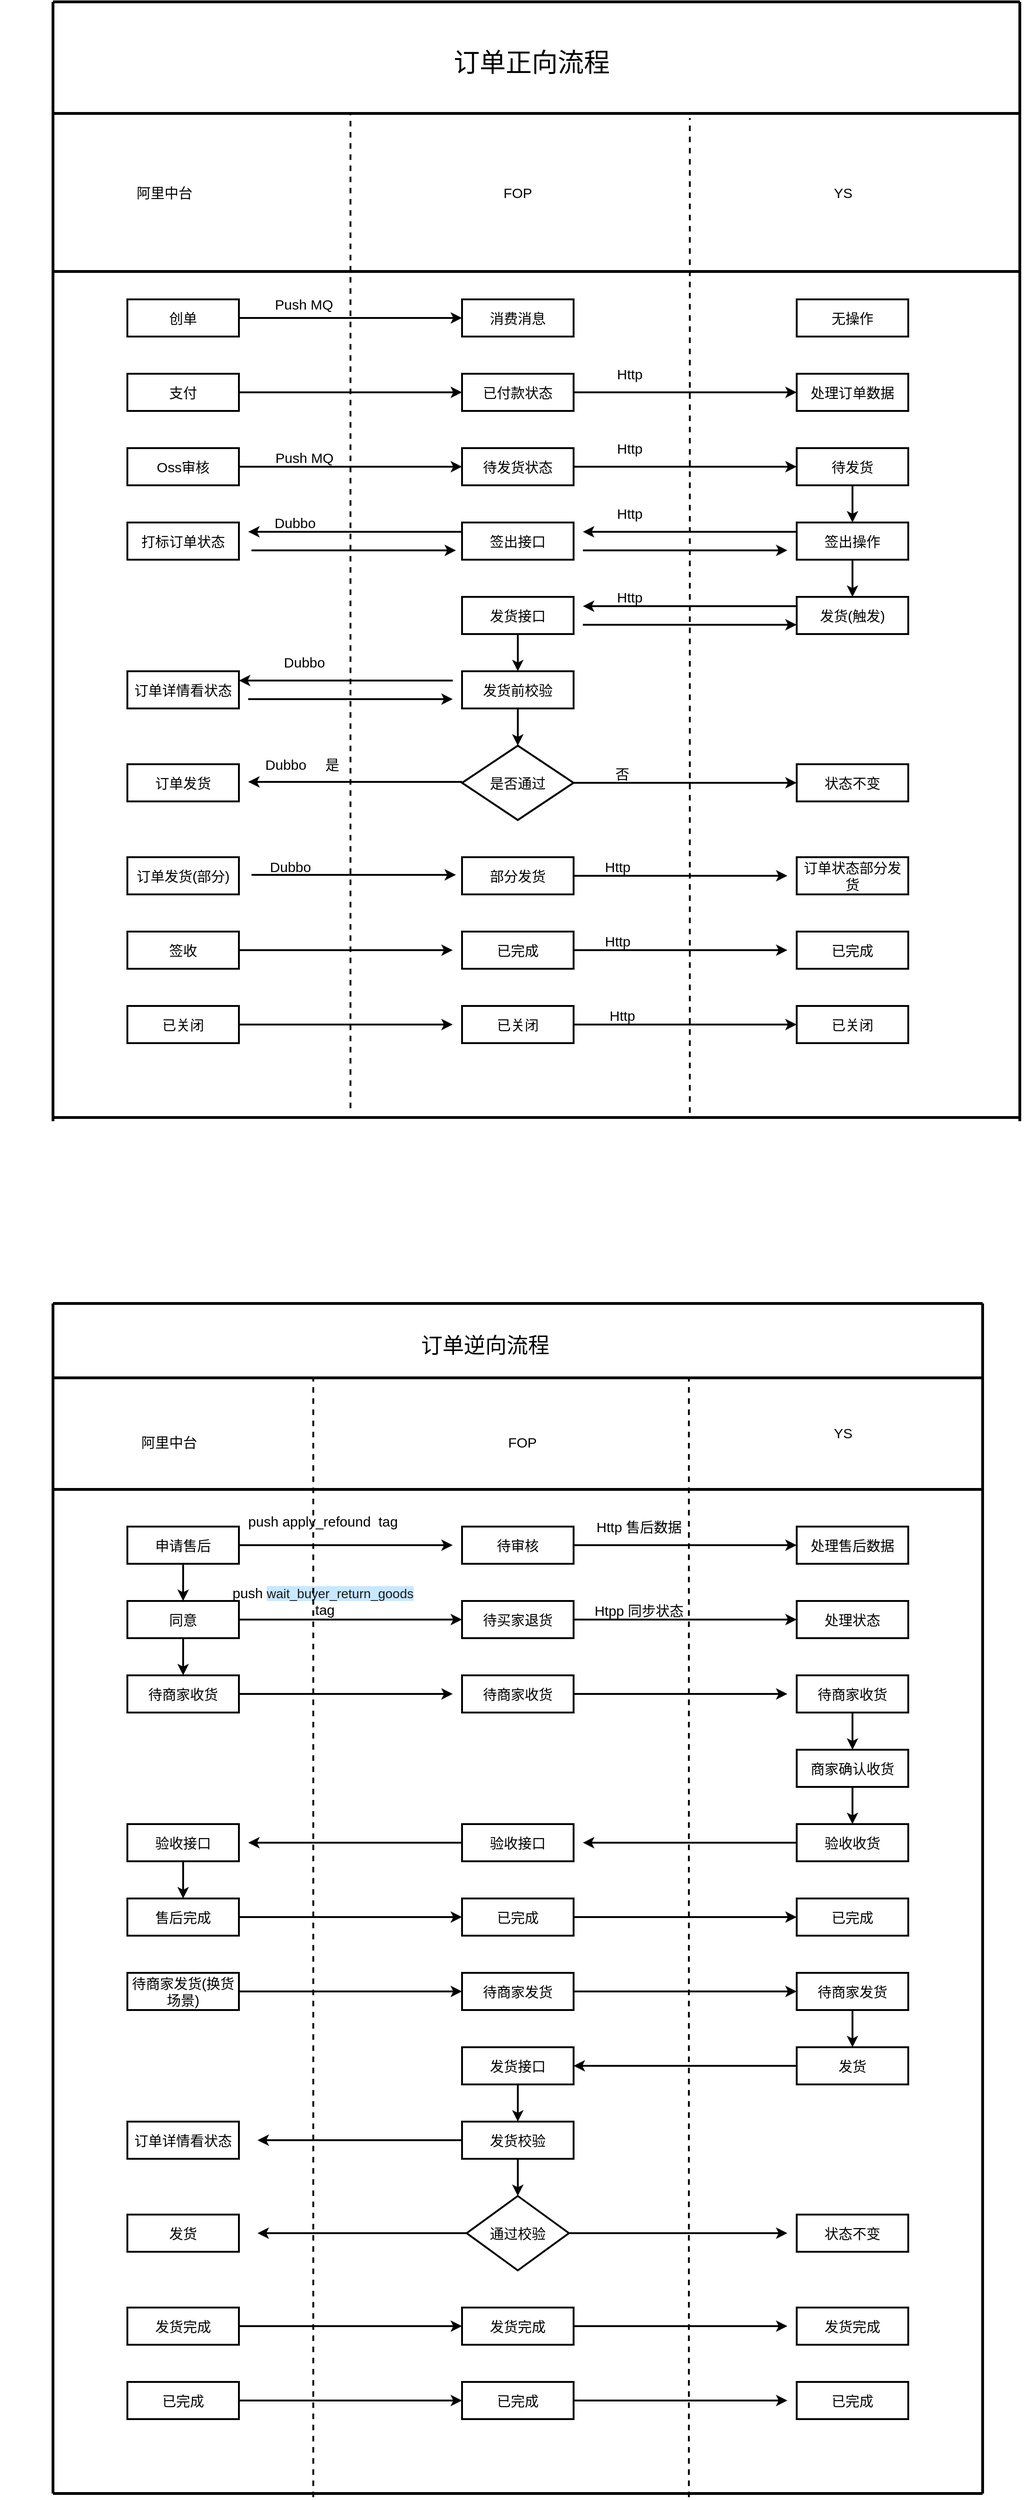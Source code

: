 <mxfile version="15.8.3" type="github">
  <diagram id="vfUaAV9-EmiEBsWPeIF8" name="第 1 页">
    <mxGraphModel dx="1326" dy="762" grid="1" gridSize="10" guides="1" tooltips="1" connect="1" arrows="1" fold="1" page="1" pageScale="1" pageWidth="827" pageHeight="1169" math="0" shadow="0">
      <root>
        <mxCell id="0" />
        <mxCell id="1" parent="0" />
        <mxCell id="Dxqzf1UQk-dlqPPLC9W0-2" value="" style="shape=link;html=1;rounded=0;" edge="1" parent="1">
          <mxGeometry width="100" relative="1" as="geometry">
            <mxPoint x="160" y="260" as="sourcePoint" />
            <mxPoint x="160" y="260" as="targetPoint" />
          </mxGeometry>
        </mxCell>
        <mxCell id="Dxqzf1UQk-dlqPPLC9W0-3" value="" style="endArrow=none;html=1;rounded=0;strokeWidth=3;" edge="1" parent="1">
          <mxGeometry width="50" height="50" relative="1" as="geometry">
            <mxPoint x="200" y="120" as="sourcePoint" />
            <mxPoint x="1240" y="120" as="targetPoint" />
          </mxGeometry>
        </mxCell>
        <mxCell id="Dxqzf1UQk-dlqPPLC9W0-5" value="" style="endArrow=none;html=1;rounded=0;strokeWidth=3;" edge="1" parent="1">
          <mxGeometry width="50" height="50" relative="1" as="geometry">
            <mxPoint x="200" y="1324" as="sourcePoint" />
            <mxPoint x="200" y="120" as="targetPoint" />
          </mxGeometry>
        </mxCell>
        <mxCell id="Dxqzf1UQk-dlqPPLC9W0-6" value="&lt;font style=&quot;font-size: 15px&quot;&gt;阿里中台&lt;/font&gt;" style="text;html=1;strokeColor=none;fillColor=none;align=center;verticalAlign=middle;whiteSpace=wrap;rounded=0;strokeWidth=3;" vertex="1" parent="1">
          <mxGeometry x="280" y="310" width="80" height="30" as="geometry" />
        </mxCell>
        <mxCell id="Dxqzf1UQk-dlqPPLC9W0-8" value="&lt;span style=&quot;font-size: 15px&quot;&gt;FOP&lt;/span&gt;" style="text;html=1;strokeColor=none;fillColor=none;align=center;verticalAlign=middle;whiteSpace=wrap;rounded=0;strokeWidth=3;" vertex="1" parent="1">
          <mxGeometry x="660" y="310" width="80" height="30" as="geometry" />
        </mxCell>
        <mxCell id="Dxqzf1UQk-dlqPPLC9W0-9" value="&lt;span style=&quot;font-size: 15px&quot;&gt;YS&lt;/span&gt;" style="text;html=1;strokeColor=none;fillColor=none;align=center;verticalAlign=middle;whiteSpace=wrap;rounded=0;strokeWidth=3;" vertex="1" parent="1">
          <mxGeometry x="1010" y="310" width="80" height="30" as="geometry" />
        </mxCell>
        <mxCell id="Dxqzf1UQk-dlqPPLC9W0-13" style="edgeStyle=orthogonalEdgeStyle;rounded=0;orthogonalLoop=1;jettySize=auto;html=1;entryX=0;entryY=0.5;entryDx=0;entryDy=0;fontSize=15;strokeWidth=2;" edge="1" parent="1" source="Dxqzf1UQk-dlqPPLC9W0-10" target="Dxqzf1UQk-dlqPPLC9W0-11">
          <mxGeometry relative="1" as="geometry" />
        </mxCell>
        <mxCell id="Dxqzf1UQk-dlqPPLC9W0-10" value="创单" style="rounded=0;whiteSpace=wrap;html=1;fontSize=15;strokeWidth=2;" vertex="1" parent="1">
          <mxGeometry x="280" y="440" width="120" height="40" as="geometry" />
        </mxCell>
        <mxCell id="Dxqzf1UQk-dlqPPLC9W0-11" value="消费消息" style="rounded=0;whiteSpace=wrap;html=1;fontSize=15;strokeWidth=2;" vertex="1" parent="1">
          <mxGeometry x="640" y="440" width="120" height="40" as="geometry" />
        </mxCell>
        <mxCell id="Dxqzf1UQk-dlqPPLC9W0-12" value="无操作" style="rounded=0;whiteSpace=wrap;html=1;fontSize=15;strokeWidth=2;" vertex="1" parent="1">
          <mxGeometry x="1000" y="440" width="120" height="40" as="geometry" />
        </mxCell>
        <mxCell id="Dxqzf1UQk-dlqPPLC9W0-14" value="Push MQ" style="text;html=1;strokeColor=none;fillColor=none;align=center;verticalAlign=middle;whiteSpace=wrap;rounded=0;fontSize=15;" vertex="1" parent="1">
          <mxGeometry x="425" y="430" width="90" height="30" as="geometry" />
        </mxCell>
        <mxCell id="Dxqzf1UQk-dlqPPLC9W0-17" style="edgeStyle=orthogonalEdgeStyle;rounded=0;orthogonalLoop=1;jettySize=auto;html=1;entryX=0;entryY=0.5;entryDx=0;entryDy=0;fontSize=15;strokeWidth=2;" edge="1" parent="1" source="Dxqzf1UQk-dlqPPLC9W0-15" target="Dxqzf1UQk-dlqPPLC9W0-16">
          <mxGeometry relative="1" as="geometry" />
        </mxCell>
        <mxCell id="Dxqzf1UQk-dlqPPLC9W0-15" value="支付" style="rounded=0;whiteSpace=wrap;html=1;fontSize=15;strokeWidth=2;" vertex="1" parent="1">
          <mxGeometry x="280" y="520" width="120" height="40" as="geometry" />
        </mxCell>
        <mxCell id="Dxqzf1UQk-dlqPPLC9W0-19" style="edgeStyle=orthogonalEdgeStyle;rounded=0;orthogonalLoop=1;jettySize=auto;html=1;entryX=0;entryY=0.5;entryDx=0;entryDy=0;fontSize=15;strokeWidth=2;" edge="1" parent="1" source="Dxqzf1UQk-dlqPPLC9W0-16" target="Dxqzf1UQk-dlqPPLC9W0-18">
          <mxGeometry relative="1" as="geometry" />
        </mxCell>
        <mxCell id="Dxqzf1UQk-dlqPPLC9W0-16" value="已付款状态" style="rounded=0;whiteSpace=wrap;html=1;fontSize=15;strokeWidth=2;" vertex="1" parent="1">
          <mxGeometry x="640" y="520" width="120" height="40" as="geometry" />
        </mxCell>
        <mxCell id="Dxqzf1UQk-dlqPPLC9W0-18" value="处理订单数据" style="rounded=0;whiteSpace=wrap;html=1;fontSize=15;strokeWidth=2;" vertex="1" parent="1">
          <mxGeometry x="1000" y="520" width="120" height="40" as="geometry" />
        </mxCell>
        <mxCell id="Dxqzf1UQk-dlqPPLC9W0-20" value="Http" style="text;html=1;align=center;verticalAlign=middle;resizable=0;points=[];autosize=1;strokeColor=none;fillColor=none;fontSize=15;" vertex="1" parent="1">
          <mxGeometry x="800" y="510" width="40" height="20" as="geometry" />
        </mxCell>
        <mxCell id="Dxqzf1UQk-dlqPPLC9W0-24" style="edgeStyle=orthogonalEdgeStyle;rounded=0;orthogonalLoop=1;jettySize=auto;html=1;entryX=0;entryY=0.5;entryDx=0;entryDy=0;fontSize=15;strokeWidth=2;" edge="1" parent="1" source="Dxqzf1UQk-dlqPPLC9W0-21" target="Dxqzf1UQk-dlqPPLC9W0-22">
          <mxGeometry relative="1" as="geometry" />
        </mxCell>
        <mxCell id="Dxqzf1UQk-dlqPPLC9W0-21" value="Oss审核" style="rounded=0;whiteSpace=wrap;html=1;fontSize=15;strokeWidth=2;" vertex="1" parent="1">
          <mxGeometry x="280" y="600" width="120" height="40" as="geometry" />
        </mxCell>
        <mxCell id="Dxqzf1UQk-dlqPPLC9W0-25" style="edgeStyle=orthogonalEdgeStyle;rounded=0;orthogonalLoop=1;jettySize=auto;html=1;entryX=0;entryY=0.5;entryDx=0;entryDy=0;fontSize=15;strokeWidth=2;" edge="1" parent="1" source="Dxqzf1UQk-dlqPPLC9W0-22" target="Dxqzf1UQk-dlqPPLC9W0-23">
          <mxGeometry relative="1" as="geometry" />
        </mxCell>
        <mxCell id="Dxqzf1UQk-dlqPPLC9W0-22" value="待发货状态" style="rounded=0;whiteSpace=wrap;html=1;fontSize=15;strokeWidth=2;" vertex="1" parent="1">
          <mxGeometry x="640" y="600" width="120" height="40" as="geometry" />
        </mxCell>
        <mxCell id="Dxqzf1UQk-dlqPPLC9W0-29" value="" style="edgeStyle=orthogonalEdgeStyle;rounded=0;orthogonalLoop=1;jettySize=auto;html=1;fontSize=15;strokeWidth=2;" edge="1" parent="1" source="Dxqzf1UQk-dlqPPLC9W0-23" target="Dxqzf1UQk-dlqPPLC9W0-28">
          <mxGeometry relative="1" as="geometry" />
        </mxCell>
        <mxCell id="Dxqzf1UQk-dlqPPLC9W0-23" value="待发货" style="rounded=0;whiteSpace=wrap;html=1;fontSize=15;strokeWidth=2;" vertex="1" parent="1">
          <mxGeometry x="1000" y="600" width="120" height="40" as="geometry" />
        </mxCell>
        <mxCell id="Dxqzf1UQk-dlqPPLC9W0-26" value="Http" style="text;html=1;align=center;verticalAlign=middle;resizable=0;points=[];autosize=1;strokeColor=none;fillColor=none;fontSize=15;" vertex="1" parent="1">
          <mxGeometry x="800" y="590" width="40" height="20" as="geometry" />
        </mxCell>
        <mxCell id="Dxqzf1UQk-dlqPPLC9W0-27" value="Push MQ" style="text;html=1;align=center;verticalAlign=middle;resizable=0;points=[];autosize=1;strokeColor=none;fillColor=none;fontSize=15;" vertex="1" parent="1">
          <mxGeometry x="430" y="600" width="80" height="20" as="geometry" />
        </mxCell>
        <mxCell id="Dxqzf1UQk-dlqPPLC9W0-40" style="edgeStyle=orthogonalEdgeStyle;rounded=0;orthogonalLoop=1;jettySize=auto;html=1;entryX=0.5;entryY=0;entryDx=0;entryDy=0;fontSize=15;strokeWidth=2;" edge="1" parent="1" source="Dxqzf1UQk-dlqPPLC9W0-28" target="Dxqzf1UQk-dlqPPLC9W0-39">
          <mxGeometry relative="1" as="geometry" />
        </mxCell>
        <mxCell id="Dxqzf1UQk-dlqPPLC9W0-28" value="签出操作" style="rounded=0;whiteSpace=wrap;html=1;fontSize=15;strokeWidth=2;" vertex="1" parent="1">
          <mxGeometry x="1000" y="680" width="120" height="40" as="geometry" />
        </mxCell>
        <mxCell id="Dxqzf1UQk-dlqPPLC9W0-30" value="签出接口" style="rounded=0;whiteSpace=wrap;html=1;fontSize=15;strokeWidth=2;" vertex="1" parent="1">
          <mxGeometry x="640" y="680" width="120" height="40" as="geometry" />
        </mxCell>
        <mxCell id="Dxqzf1UQk-dlqPPLC9W0-31" value="打标订单状态" style="rounded=0;whiteSpace=wrap;html=1;fontSize=15;strokeWidth=2;" vertex="1" parent="1">
          <mxGeometry x="280" y="680" width="120" height="40" as="geometry" />
        </mxCell>
        <mxCell id="Dxqzf1UQk-dlqPPLC9W0-33" value="" style="endArrow=classic;html=1;rounded=0;fontSize=15;strokeWidth=2;" edge="1" parent="1">
          <mxGeometry width="50" height="50" relative="1" as="geometry">
            <mxPoint x="990" y="690" as="sourcePoint" />
            <mxPoint x="770" y="690" as="targetPoint" />
            <Array as="points">
              <mxPoint x="1000" y="690" />
            </Array>
          </mxGeometry>
        </mxCell>
        <mxCell id="Dxqzf1UQk-dlqPPLC9W0-34" value="" style="endArrow=classic;html=1;rounded=0;fontSize=15;strokeWidth=2;" edge="1" parent="1">
          <mxGeometry width="50" height="50" relative="1" as="geometry">
            <mxPoint x="630" y="690" as="sourcePoint" />
            <mxPoint x="410" y="690" as="targetPoint" />
            <Array as="points">
              <mxPoint x="640" y="690" />
            </Array>
          </mxGeometry>
        </mxCell>
        <mxCell id="Dxqzf1UQk-dlqPPLC9W0-35" value="" style="endArrow=classic;html=1;rounded=0;fontSize=15;strokeWidth=2;" edge="1" parent="1">
          <mxGeometry width="50" height="50" relative="1" as="geometry">
            <mxPoint x="423.5" y="710" as="sourcePoint" />
            <mxPoint x="633.5" y="710" as="targetPoint" />
            <Array as="points">
              <mxPoint x="413.5" y="710" />
            </Array>
          </mxGeometry>
        </mxCell>
        <mxCell id="Dxqzf1UQk-dlqPPLC9W0-36" value="" style="endArrow=classic;html=1;rounded=0;fontSize=15;strokeWidth=2;" edge="1" parent="1">
          <mxGeometry width="50" height="50" relative="1" as="geometry">
            <mxPoint x="780" y="710" as="sourcePoint" />
            <mxPoint x="990" y="710" as="targetPoint" />
            <Array as="points">
              <mxPoint x="770" y="710" />
            </Array>
          </mxGeometry>
        </mxCell>
        <mxCell id="Dxqzf1UQk-dlqPPLC9W0-37" value="Http" style="text;html=1;align=center;verticalAlign=middle;resizable=0;points=[];autosize=1;strokeColor=none;fillColor=none;fontSize=15;" vertex="1" parent="1">
          <mxGeometry x="800" y="660" width="40" height="20" as="geometry" />
        </mxCell>
        <mxCell id="Dxqzf1UQk-dlqPPLC9W0-38" value="Dubbo" style="text;html=1;align=center;verticalAlign=middle;resizable=0;points=[];autosize=1;strokeColor=none;fillColor=none;fontSize=15;" vertex="1" parent="1">
          <mxGeometry x="430" y="670" width="60" height="20" as="geometry" />
        </mxCell>
        <mxCell id="Dxqzf1UQk-dlqPPLC9W0-39" value="发货(触发)" style="rounded=0;whiteSpace=wrap;html=1;fontSize=15;strokeWidth=2;" vertex="1" parent="1">
          <mxGeometry x="1000" y="760" width="120" height="40" as="geometry" />
        </mxCell>
        <mxCell id="Dxqzf1UQk-dlqPPLC9W0-50" value="" style="edgeStyle=orthogonalEdgeStyle;rounded=0;orthogonalLoop=1;jettySize=auto;html=1;fontSize=15;strokeWidth=2;" edge="1" parent="1" source="Dxqzf1UQk-dlqPPLC9W0-41" target="Dxqzf1UQk-dlqPPLC9W0-49">
          <mxGeometry relative="1" as="geometry" />
        </mxCell>
        <mxCell id="Dxqzf1UQk-dlqPPLC9W0-41" value="发货接口" style="rounded=0;whiteSpace=wrap;html=1;fontSize=15;strokeWidth=2;" vertex="1" parent="1">
          <mxGeometry x="640" y="760" width="120" height="40" as="geometry" />
        </mxCell>
        <mxCell id="Dxqzf1UQk-dlqPPLC9W0-42" value="订单详情看状态" style="rounded=0;whiteSpace=wrap;html=1;fontSize=15;strokeWidth=2;" vertex="1" parent="1">
          <mxGeometry x="280" y="840" width="120" height="40" as="geometry" />
        </mxCell>
        <mxCell id="Dxqzf1UQk-dlqPPLC9W0-43" value="" style="endArrow=classic;html=1;rounded=0;fontSize=15;strokeWidth=2;" edge="1" parent="1">
          <mxGeometry width="50" height="50" relative="1" as="geometry">
            <mxPoint x="990" y="770" as="sourcePoint" />
            <mxPoint x="770" y="770" as="targetPoint" />
            <Array as="points">
              <mxPoint x="1000" y="770" />
              <mxPoint x="890" y="770" />
            </Array>
          </mxGeometry>
        </mxCell>
        <mxCell id="Dxqzf1UQk-dlqPPLC9W0-44" value="" style="endArrow=classic;html=1;rounded=0;fontSize=15;strokeWidth=2;" edge="1" parent="1">
          <mxGeometry width="50" height="50" relative="1" as="geometry">
            <mxPoint x="790" y="790" as="sourcePoint" />
            <mxPoint x="1000" y="790" as="targetPoint" />
            <Array as="points">
              <mxPoint x="770" y="790" />
            </Array>
          </mxGeometry>
        </mxCell>
        <mxCell id="Dxqzf1UQk-dlqPPLC9W0-45" value="" style="endArrow=classic;html=1;rounded=0;fontSize=15;strokeWidth=2;" edge="1" parent="1">
          <mxGeometry width="50" height="50" relative="1" as="geometry">
            <mxPoint x="420" y="870" as="sourcePoint" />
            <mxPoint x="630" y="870" as="targetPoint" />
            <Array as="points">
              <mxPoint x="410" y="870" />
            </Array>
          </mxGeometry>
        </mxCell>
        <mxCell id="Dxqzf1UQk-dlqPPLC9W0-46" value="" style="endArrow=classic;html=1;rounded=0;fontSize=15;strokeWidth=2;" edge="1" parent="1">
          <mxGeometry width="50" height="50" relative="1" as="geometry">
            <mxPoint x="630" y="959" as="sourcePoint" />
            <mxPoint x="410" y="959" as="targetPoint" />
            <Array as="points">
              <mxPoint x="640" y="959" />
              <mxPoint x="530" y="959" />
            </Array>
          </mxGeometry>
        </mxCell>
        <mxCell id="Dxqzf1UQk-dlqPPLC9W0-47" value="Dubbo" style="text;html=1;align=center;verticalAlign=middle;resizable=0;points=[];autosize=1;strokeColor=none;fillColor=none;fontSize=15;" vertex="1" parent="1">
          <mxGeometry x="440" y="820" width="60" height="20" as="geometry" />
        </mxCell>
        <mxCell id="Dxqzf1UQk-dlqPPLC9W0-48" value="Http" style="text;html=1;align=center;verticalAlign=middle;resizable=0;points=[];autosize=1;strokeColor=none;fillColor=none;fontSize=15;" vertex="1" parent="1">
          <mxGeometry x="800" y="750" width="40" height="20" as="geometry" />
        </mxCell>
        <mxCell id="Dxqzf1UQk-dlqPPLC9W0-53" value="" style="edgeStyle=orthogonalEdgeStyle;rounded=0;orthogonalLoop=1;jettySize=auto;html=1;fontSize=15;strokeWidth=2;" edge="1" parent="1" source="Dxqzf1UQk-dlqPPLC9W0-49" target="Dxqzf1UQk-dlqPPLC9W0-52">
          <mxGeometry relative="1" as="geometry" />
        </mxCell>
        <mxCell id="Dxqzf1UQk-dlqPPLC9W0-49" value="发货前校验" style="rounded=0;whiteSpace=wrap;html=1;fontSize=15;strokeWidth=2;" vertex="1" parent="1">
          <mxGeometry x="640" y="840" width="120" height="40" as="geometry" />
        </mxCell>
        <mxCell id="Dxqzf1UQk-dlqPPLC9W0-55" style="edgeStyle=orthogonalEdgeStyle;rounded=0;orthogonalLoop=1;jettySize=auto;html=1;entryX=0;entryY=0.5;entryDx=0;entryDy=0;fontSize=15;strokeWidth=2;" edge="1" parent="1" source="Dxqzf1UQk-dlqPPLC9W0-52" target="Dxqzf1UQk-dlqPPLC9W0-54">
          <mxGeometry relative="1" as="geometry" />
        </mxCell>
        <mxCell id="Dxqzf1UQk-dlqPPLC9W0-52" value="是否通过" style="rhombus;whiteSpace=wrap;html=1;fontSize=15;strokeWidth=2;" vertex="1" parent="1">
          <mxGeometry x="640" y="920" width="120" height="80" as="geometry" />
        </mxCell>
        <mxCell id="Dxqzf1UQk-dlqPPLC9W0-54" value="状态不变" style="rounded=0;whiteSpace=wrap;html=1;fontSize=15;strokeWidth=2;" vertex="1" parent="1">
          <mxGeometry x="1000" y="940" width="120" height="40" as="geometry" />
        </mxCell>
        <mxCell id="Dxqzf1UQk-dlqPPLC9W0-56" value="否" style="text;html=1;align=center;verticalAlign=middle;resizable=0;points=[];autosize=1;strokeColor=none;fillColor=none;fontSize=15;" vertex="1" parent="1">
          <mxGeometry x="797" y="940" width="30" height="20" as="geometry" />
        </mxCell>
        <mxCell id="Dxqzf1UQk-dlqPPLC9W0-57" value="订单发货" style="rounded=0;whiteSpace=wrap;html=1;fontSize=15;strokeWidth=2;" vertex="1" parent="1">
          <mxGeometry x="280" y="940" width="120" height="40" as="geometry" />
        </mxCell>
        <mxCell id="Dxqzf1UQk-dlqPPLC9W0-58" value="" style="endArrow=classic;html=1;rounded=0;fontSize=15;strokeWidth=2;" edge="1" parent="1">
          <mxGeometry width="50" height="50" relative="1" as="geometry">
            <mxPoint x="620" y="850" as="sourcePoint" />
            <mxPoint x="400" y="850" as="targetPoint" />
            <Array as="points">
              <mxPoint x="630" y="850" />
            </Array>
          </mxGeometry>
        </mxCell>
        <mxCell id="Dxqzf1UQk-dlqPPLC9W0-59" value="Dubbo" style="text;html=1;align=center;verticalAlign=middle;resizable=0;points=[];autosize=1;strokeColor=none;fillColor=none;fontSize=15;" vertex="1" parent="1">
          <mxGeometry x="420" y="930" width="60" height="20" as="geometry" />
        </mxCell>
        <mxCell id="Dxqzf1UQk-dlqPPLC9W0-65" style="edgeStyle=orthogonalEdgeStyle;rounded=0;orthogonalLoop=1;jettySize=auto;html=1;fontSize=15;strokeWidth=2;" edge="1" parent="1" source="Dxqzf1UQk-dlqPPLC9W0-60">
          <mxGeometry relative="1" as="geometry">
            <mxPoint x="990" y="1060" as="targetPoint" />
          </mxGeometry>
        </mxCell>
        <mxCell id="Dxqzf1UQk-dlqPPLC9W0-60" value="部分发货" style="rounded=0;whiteSpace=wrap;html=1;fontSize=15;strokeWidth=2;" vertex="1" parent="1">
          <mxGeometry x="640" y="1040" width="120" height="40" as="geometry" />
        </mxCell>
        <mxCell id="Dxqzf1UQk-dlqPPLC9W0-63" value="是" style="text;html=1;align=center;verticalAlign=middle;resizable=0;points=[];autosize=1;strokeColor=none;fillColor=none;fontSize=15;" vertex="1" parent="1">
          <mxGeometry x="485" y="930" width="30" height="20" as="geometry" />
        </mxCell>
        <mxCell id="Dxqzf1UQk-dlqPPLC9W0-64" value="订单状态部分发货" style="rounded=0;whiteSpace=wrap;html=1;fontSize=15;strokeWidth=2;" vertex="1" parent="1">
          <mxGeometry x="1000" y="1040" width="120" height="40" as="geometry" />
        </mxCell>
        <mxCell id="Dxqzf1UQk-dlqPPLC9W0-66" value="订单发货(部分)" style="rounded=0;whiteSpace=wrap;html=1;fontSize=15;strokeWidth=2;" vertex="1" parent="1">
          <mxGeometry x="280" y="1040" width="120" height="40" as="geometry" />
        </mxCell>
        <mxCell id="Dxqzf1UQk-dlqPPLC9W0-68" value="Http" style="text;html=1;align=center;verticalAlign=middle;resizable=0;points=[];autosize=1;strokeColor=none;fillColor=none;fontSize=15;" vertex="1" parent="1">
          <mxGeometry x="787" y="1040" width="40" height="20" as="geometry" />
        </mxCell>
        <mxCell id="Dxqzf1UQk-dlqPPLC9W0-73" style="edgeStyle=orthogonalEdgeStyle;rounded=0;orthogonalLoop=1;jettySize=auto;html=1;fontSize=15;strokeWidth=2;" edge="1" parent="1" source="Dxqzf1UQk-dlqPPLC9W0-69">
          <mxGeometry relative="1" as="geometry">
            <mxPoint x="990" y="1140" as="targetPoint" />
          </mxGeometry>
        </mxCell>
        <mxCell id="Dxqzf1UQk-dlqPPLC9W0-69" value="已完成" style="rounded=0;whiteSpace=wrap;html=1;fontSize=15;strokeWidth=2;" vertex="1" parent="1">
          <mxGeometry x="640" y="1120" width="120" height="40" as="geometry" />
        </mxCell>
        <mxCell id="Dxqzf1UQk-dlqPPLC9W0-70" value="已完成" style="rounded=0;whiteSpace=wrap;html=1;fontSize=15;strokeWidth=2;" vertex="1" parent="1">
          <mxGeometry x="1000" y="1120" width="120" height="40" as="geometry" />
        </mxCell>
        <mxCell id="Dxqzf1UQk-dlqPPLC9W0-173" style="edgeStyle=orthogonalEdgeStyle;rounded=0;orthogonalLoop=1;jettySize=auto;html=1;fontSize=23;strokeWidth=2;" edge="1" parent="1" source="Dxqzf1UQk-dlqPPLC9W0-71">
          <mxGeometry relative="1" as="geometry">
            <mxPoint x="630" y="1140" as="targetPoint" />
          </mxGeometry>
        </mxCell>
        <mxCell id="Dxqzf1UQk-dlqPPLC9W0-71" value="签收" style="rounded=0;whiteSpace=wrap;html=1;fontSize=15;strokeWidth=2;" vertex="1" parent="1">
          <mxGeometry x="280" y="1120" width="120" height="40" as="geometry" />
        </mxCell>
        <mxCell id="Dxqzf1UQk-dlqPPLC9W0-78" style="edgeStyle=orthogonalEdgeStyle;rounded=0;orthogonalLoop=1;jettySize=auto;html=1;entryX=0;entryY=0.5;entryDx=0;entryDy=0;fontSize=15;strokeWidth=2;" edge="1" parent="1" source="Dxqzf1UQk-dlqPPLC9W0-74" target="Dxqzf1UQk-dlqPPLC9W0-75">
          <mxGeometry relative="1" as="geometry" />
        </mxCell>
        <mxCell id="Dxqzf1UQk-dlqPPLC9W0-74" value="已关闭" style="rounded=0;whiteSpace=wrap;html=1;fontSize=15;strokeWidth=2;" vertex="1" parent="1">
          <mxGeometry x="640" y="1200" width="120" height="40" as="geometry" />
        </mxCell>
        <mxCell id="Dxqzf1UQk-dlqPPLC9W0-75" value="已关闭" style="rounded=0;whiteSpace=wrap;html=1;fontSize=15;strokeWidth=2;" vertex="1" parent="1">
          <mxGeometry x="1000" y="1200" width="120" height="40" as="geometry" />
        </mxCell>
        <mxCell id="Dxqzf1UQk-dlqPPLC9W0-174" style="edgeStyle=orthogonalEdgeStyle;rounded=0;orthogonalLoop=1;jettySize=auto;html=1;fontSize=23;strokeWidth=2;" edge="1" parent="1" source="Dxqzf1UQk-dlqPPLC9W0-76">
          <mxGeometry relative="1" as="geometry">
            <mxPoint x="630" y="1220" as="targetPoint" />
          </mxGeometry>
        </mxCell>
        <mxCell id="Dxqzf1UQk-dlqPPLC9W0-76" value="已关闭" style="rounded=0;whiteSpace=wrap;html=1;fontSize=15;strokeWidth=2;" vertex="1" parent="1">
          <mxGeometry x="280" y="1200" width="120" height="40" as="geometry" />
        </mxCell>
        <mxCell id="Dxqzf1UQk-dlqPPLC9W0-79" value="Http" style="text;html=1;align=center;verticalAlign=middle;resizable=0;points=[];autosize=1;strokeColor=none;fillColor=none;fontSize=15;" vertex="1" parent="1">
          <mxGeometry x="787" y="1120" width="40" height="20" as="geometry" />
        </mxCell>
        <mxCell id="Dxqzf1UQk-dlqPPLC9W0-80" value="Http" style="text;html=1;align=center;verticalAlign=middle;resizable=0;points=[];autosize=1;strokeColor=none;fillColor=none;fontSize=15;" vertex="1" parent="1">
          <mxGeometry x="792" y="1200" width="40" height="20" as="geometry" />
        </mxCell>
        <mxCell id="Dxqzf1UQk-dlqPPLC9W0-81" value="Dubbo" style="text;html=1;align=center;verticalAlign=middle;resizable=0;points=[];autosize=1;strokeColor=none;fillColor=none;fontSize=15;" vertex="1" parent="1">
          <mxGeometry x="425" y="1040" width="60" height="20" as="geometry" />
        </mxCell>
        <mxCell id="Dxqzf1UQk-dlqPPLC9W0-84" value="" style="endArrow=none;html=1;rounded=0;strokeWidth=3;" edge="1" parent="1">
          <mxGeometry width="50" height="50" relative="1" as="geometry">
            <mxPoint x="200" y="1520" as="sourcePoint" />
            <mxPoint x="1200" y="1520" as="targetPoint" />
          </mxGeometry>
        </mxCell>
        <mxCell id="Dxqzf1UQk-dlqPPLC9W0-86" value="&lt;font style=&quot;font-size: 28px&quot;&gt;订单正向流程&lt;/font&gt;" style="text;html=1;strokeColor=none;fillColor=none;align=center;verticalAlign=middle;whiteSpace=wrap;rounded=0;fontSize=15;" vertex="1" parent="1">
          <mxGeometry x="545" y="170" width="340" height="30" as="geometry" />
        </mxCell>
        <mxCell id="Dxqzf1UQk-dlqPPLC9W0-87" value="&lt;span style=&quot;font-size: 15px&quot;&gt;阿里中台&lt;/span&gt;" style="text;html=1;strokeColor=none;fillColor=none;align=center;verticalAlign=middle;whiteSpace=wrap;rounded=0;fontSize=28;" vertex="1" parent="1">
          <mxGeometry x="280" y="1650" width="90" height="30" as="geometry" />
        </mxCell>
        <mxCell id="Dxqzf1UQk-dlqPPLC9W0-88" value="&lt;span style=&quot;font-size: 15px&quot;&gt;FOP&lt;/span&gt;" style="text;html=1;strokeColor=none;fillColor=none;align=center;verticalAlign=middle;whiteSpace=wrap;rounded=0;fontSize=28;" vertex="1" parent="1">
          <mxGeometry x="660" y="1650" width="90" height="30" as="geometry" />
        </mxCell>
        <mxCell id="Dxqzf1UQk-dlqPPLC9W0-89" value="&lt;span style=&quot;font-size: 15px&quot;&gt;YS&lt;/span&gt;" style="text;html=1;strokeColor=none;fillColor=none;align=center;verticalAlign=middle;whiteSpace=wrap;rounded=0;fontSize=28;" vertex="1" parent="1">
          <mxGeometry x="1005" y="1640" width="90" height="30" as="geometry" />
        </mxCell>
        <mxCell id="Dxqzf1UQk-dlqPPLC9W0-93" style="edgeStyle=orthogonalEdgeStyle;rounded=0;orthogonalLoop=1;jettySize=auto;html=1;fontSize=15;strokeWidth=2;" edge="1" parent="1" source="Dxqzf1UQk-dlqPPLC9W0-90">
          <mxGeometry relative="1" as="geometry">
            <mxPoint x="630" y="1780" as="targetPoint" />
          </mxGeometry>
        </mxCell>
        <mxCell id="Dxqzf1UQk-dlqPPLC9W0-126" value="" style="edgeStyle=orthogonalEdgeStyle;rounded=0;orthogonalLoop=1;jettySize=auto;html=1;fontSize=15;strokeWidth=2;" edge="1" parent="1" source="Dxqzf1UQk-dlqPPLC9W0-90" target="Dxqzf1UQk-dlqPPLC9W0-99">
          <mxGeometry relative="1" as="geometry" />
        </mxCell>
        <mxCell id="Dxqzf1UQk-dlqPPLC9W0-90" value="申请售后" style="rounded=0;whiteSpace=wrap;html=1;fontSize=15;strokeWidth=2;" vertex="1" parent="1">
          <mxGeometry x="280" y="1760" width="120" height="40" as="geometry" />
        </mxCell>
        <mxCell id="Dxqzf1UQk-dlqPPLC9W0-95" style="edgeStyle=orthogonalEdgeStyle;rounded=0;orthogonalLoop=1;jettySize=auto;html=1;entryX=0;entryY=0.5;entryDx=0;entryDy=0;fontSize=15;strokeWidth=2;" edge="1" parent="1" source="Dxqzf1UQk-dlqPPLC9W0-91" target="Dxqzf1UQk-dlqPPLC9W0-92">
          <mxGeometry relative="1" as="geometry" />
        </mxCell>
        <mxCell id="Dxqzf1UQk-dlqPPLC9W0-91" value="待审核" style="rounded=0;whiteSpace=wrap;html=1;fontSize=15;strokeWidth=2;" vertex="1" parent="1">
          <mxGeometry x="640" y="1760" width="120" height="40" as="geometry" />
        </mxCell>
        <mxCell id="Dxqzf1UQk-dlqPPLC9W0-92" value="处理售后数据" style="rounded=0;whiteSpace=wrap;html=1;fontSize=15;strokeWidth=2;" vertex="1" parent="1">
          <mxGeometry x="1000" y="1760" width="120" height="40" as="geometry" />
        </mxCell>
        <mxCell id="Dxqzf1UQk-dlqPPLC9W0-94" value="push apply_refound&amp;nbsp; tag" style="text;html=1;align=center;verticalAlign=middle;resizable=0;points=[];autosize=1;strokeColor=none;fillColor=none;fontSize=15;" vertex="1" parent="1">
          <mxGeometry x="400" y="1744" width="180" height="20" as="geometry" />
        </mxCell>
        <mxCell id="Dxqzf1UQk-dlqPPLC9W0-96" value="Http 售后数据" style="text;html=1;align=center;verticalAlign=middle;resizable=0;points=[];autosize=1;strokeColor=none;fillColor=none;fontSize=15;" vertex="1" parent="1">
          <mxGeometry x="775" y="1750" width="110" height="20" as="geometry" />
        </mxCell>
        <mxCell id="Dxqzf1UQk-dlqPPLC9W0-103" style="edgeStyle=orthogonalEdgeStyle;rounded=0;orthogonalLoop=1;jettySize=auto;html=1;entryX=0;entryY=0.5;entryDx=0;entryDy=0;fontSize=15;strokeWidth=2;" edge="1" parent="1" source="Dxqzf1UQk-dlqPPLC9W0-98" target="Dxqzf1UQk-dlqPPLC9W0-102">
          <mxGeometry relative="1" as="geometry" />
        </mxCell>
        <mxCell id="Dxqzf1UQk-dlqPPLC9W0-98" value="待买家退货" style="rounded=0;whiteSpace=wrap;html=1;fontSize=15;strokeWidth=2;" vertex="1" parent="1">
          <mxGeometry x="640" y="1840" width="120" height="40" as="geometry" />
        </mxCell>
        <mxCell id="Dxqzf1UQk-dlqPPLC9W0-100" style="edgeStyle=orthogonalEdgeStyle;rounded=0;orthogonalLoop=1;jettySize=auto;html=1;entryX=0;entryY=0.5;entryDx=0;entryDy=0;fontSize=15;strokeWidth=2;" edge="1" parent="1" source="Dxqzf1UQk-dlqPPLC9W0-99" target="Dxqzf1UQk-dlqPPLC9W0-98">
          <mxGeometry relative="1" as="geometry" />
        </mxCell>
        <mxCell id="Dxqzf1UQk-dlqPPLC9W0-127" value="" style="edgeStyle=orthogonalEdgeStyle;rounded=0;orthogonalLoop=1;jettySize=auto;html=1;fontSize=15;strokeWidth=2;" edge="1" parent="1" source="Dxqzf1UQk-dlqPPLC9W0-99" target="Dxqzf1UQk-dlqPPLC9W0-105">
          <mxGeometry relative="1" as="geometry" />
        </mxCell>
        <mxCell id="Dxqzf1UQk-dlqPPLC9W0-99" value="同意" style="rounded=0;whiteSpace=wrap;html=1;fontSize=15;strokeWidth=2;" vertex="1" parent="1">
          <mxGeometry x="280" y="1840" width="120" height="40" as="geometry" />
        </mxCell>
        <mxCell id="Dxqzf1UQk-dlqPPLC9W0-101" value="push&amp;nbsp;&lt;span style=&quot;color: rgb(23 , 26 , 29) ; font-family: &amp;#34;microsoft yahei&amp;#34; , &amp;#34;segoe ui&amp;#34; , , &amp;#34;roboto&amp;#34; , &amp;#34;droid sans&amp;#34; , &amp;#34;helvetica neue&amp;#34; , sans-serif , &amp;#34;tahoma&amp;#34; , &amp;#34;segoe ui symbolmyanmar text&amp;#34; , ; font-size: 14px ; text-align: left ; background-color: rgb(201 , 231 , 255)&quot;&gt;wait_buyer_return_goods&lt;/span&gt;&lt;br&gt;&amp;nbsp;tag" style="text;html=1;align=center;verticalAlign=middle;resizable=0;points=[];autosize=1;strokeColor=none;fillColor=none;fontSize=15;" vertex="1" parent="1">
          <mxGeometry x="385" y="1820" width="210" height="40" as="geometry" />
        </mxCell>
        <mxCell id="Dxqzf1UQk-dlqPPLC9W0-102" value="处理状态" style="rounded=0;whiteSpace=wrap;html=1;fontSize=15;strokeWidth=2;" vertex="1" parent="1">
          <mxGeometry x="1000" y="1840" width="120" height="40" as="geometry" />
        </mxCell>
        <mxCell id="Dxqzf1UQk-dlqPPLC9W0-104" value="Htpp 同步状态" style="text;html=1;align=center;verticalAlign=middle;resizable=0;points=[];autosize=1;strokeColor=none;fillColor=none;fontSize=15;" vertex="1" parent="1">
          <mxGeometry x="775" y="1840" width="110" height="20" as="geometry" />
        </mxCell>
        <mxCell id="Dxqzf1UQk-dlqPPLC9W0-114" style="edgeStyle=orthogonalEdgeStyle;rounded=0;orthogonalLoop=1;jettySize=auto;html=1;fontSize=15;strokeWidth=2;" edge="1" parent="1" source="Dxqzf1UQk-dlqPPLC9W0-105">
          <mxGeometry relative="1" as="geometry">
            <mxPoint x="630" y="1940" as="targetPoint" />
          </mxGeometry>
        </mxCell>
        <mxCell id="Dxqzf1UQk-dlqPPLC9W0-105" value="待商家收货" style="rounded=0;whiteSpace=wrap;html=1;fontSize=15;strokeWidth=2;" vertex="1" parent="1">
          <mxGeometry x="280" y="1920" width="120" height="40" as="geometry" />
        </mxCell>
        <mxCell id="Dxqzf1UQk-dlqPPLC9W0-113" style="edgeStyle=orthogonalEdgeStyle;rounded=0;orthogonalLoop=1;jettySize=auto;html=1;fontSize=15;strokeWidth=2;" edge="1" parent="1" source="Dxqzf1UQk-dlqPPLC9W0-106">
          <mxGeometry relative="1" as="geometry">
            <mxPoint x="990" y="1940" as="targetPoint" />
          </mxGeometry>
        </mxCell>
        <mxCell id="Dxqzf1UQk-dlqPPLC9W0-106" value="待商家收货" style="rounded=0;whiteSpace=wrap;html=1;fontSize=15;strokeWidth=2;" vertex="1" parent="1">
          <mxGeometry x="640" y="1920" width="120" height="40" as="geometry" />
        </mxCell>
        <mxCell id="Dxqzf1UQk-dlqPPLC9W0-115" value="" style="edgeStyle=orthogonalEdgeStyle;rounded=0;orthogonalLoop=1;jettySize=auto;html=1;fontSize=15;strokeWidth=2;" edge="1" parent="1" source="Dxqzf1UQk-dlqPPLC9W0-107" target="Dxqzf1UQk-dlqPPLC9W0-108">
          <mxGeometry relative="1" as="geometry" />
        </mxCell>
        <mxCell id="Dxqzf1UQk-dlqPPLC9W0-107" value="待商家收货" style="rounded=0;whiteSpace=wrap;html=1;fontSize=15;strokeWidth=2;" vertex="1" parent="1">
          <mxGeometry x="1000" y="1920" width="120" height="40" as="geometry" />
        </mxCell>
        <mxCell id="Dxqzf1UQk-dlqPPLC9W0-116" value="" style="edgeStyle=orthogonalEdgeStyle;rounded=0;orthogonalLoop=1;jettySize=auto;html=1;fontSize=15;strokeWidth=2;" edge="1" parent="1" source="Dxqzf1UQk-dlqPPLC9W0-108" target="Dxqzf1UQk-dlqPPLC9W0-109">
          <mxGeometry relative="1" as="geometry" />
        </mxCell>
        <mxCell id="Dxqzf1UQk-dlqPPLC9W0-108" value="商家确认收货" style="rounded=0;whiteSpace=wrap;html=1;fontSize=15;strokeWidth=2;" vertex="1" parent="1">
          <mxGeometry x="1000" y="2000" width="120" height="40" as="geometry" />
        </mxCell>
        <mxCell id="Dxqzf1UQk-dlqPPLC9W0-117" style="edgeStyle=orthogonalEdgeStyle;rounded=0;orthogonalLoop=1;jettySize=auto;html=1;fontSize=15;strokeWidth=2;" edge="1" parent="1" source="Dxqzf1UQk-dlqPPLC9W0-109">
          <mxGeometry relative="1" as="geometry">
            <mxPoint x="770" y="2100" as="targetPoint" />
          </mxGeometry>
        </mxCell>
        <mxCell id="Dxqzf1UQk-dlqPPLC9W0-109" value="验收收货" style="rounded=0;whiteSpace=wrap;html=1;fontSize=15;strokeWidth=2;" vertex="1" parent="1">
          <mxGeometry x="1000" y="2080" width="120" height="40" as="geometry" />
        </mxCell>
        <mxCell id="Dxqzf1UQk-dlqPPLC9W0-118" style="edgeStyle=orthogonalEdgeStyle;rounded=0;orthogonalLoop=1;jettySize=auto;html=1;fontSize=15;strokeWidth=2;" edge="1" parent="1" source="Dxqzf1UQk-dlqPPLC9W0-110">
          <mxGeometry relative="1" as="geometry">
            <mxPoint x="410" y="2100" as="targetPoint" />
          </mxGeometry>
        </mxCell>
        <mxCell id="Dxqzf1UQk-dlqPPLC9W0-110" value="验收接口" style="rounded=0;whiteSpace=wrap;html=1;fontSize=15;strokeWidth=2;" vertex="1" parent="1">
          <mxGeometry x="640" y="2080" width="120" height="40" as="geometry" />
        </mxCell>
        <mxCell id="Dxqzf1UQk-dlqPPLC9W0-119" value="" style="edgeStyle=orthogonalEdgeStyle;rounded=0;orthogonalLoop=1;jettySize=auto;html=1;fontSize=15;strokeWidth=2;" edge="1" parent="1" source="Dxqzf1UQk-dlqPPLC9W0-111" target="Dxqzf1UQk-dlqPPLC9W0-112">
          <mxGeometry relative="1" as="geometry" />
        </mxCell>
        <mxCell id="Dxqzf1UQk-dlqPPLC9W0-111" value="验收接口" style="rounded=0;whiteSpace=wrap;html=1;fontSize=15;strokeWidth=2;" vertex="1" parent="1">
          <mxGeometry x="280" y="2080" width="120" height="40" as="geometry" />
        </mxCell>
        <mxCell id="Dxqzf1UQk-dlqPPLC9W0-122" style="edgeStyle=orthogonalEdgeStyle;rounded=0;orthogonalLoop=1;jettySize=auto;html=1;entryX=0;entryY=0.5;entryDx=0;entryDy=0;fontSize=15;strokeWidth=2;" edge="1" parent="1" source="Dxqzf1UQk-dlqPPLC9W0-112" target="Dxqzf1UQk-dlqPPLC9W0-120">
          <mxGeometry relative="1" as="geometry" />
        </mxCell>
        <mxCell id="Dxqzf1UQk-dlqPPLC9W0-112" value="售后完成" style="rounded=0;whiteSpace=wrap;html=1;fontSize=15;strokeWidth=2;" vertex="1" parent="1">
          <mxGeometry x="280" y="2160" width="120" height="40" as="geometry" />
        </mxCell>
        <mxCell id="Dxqzf1UQk-dlqPPLC9W0-124" style="edgeStyle=orthogonalEdgeStyle;rounded=0;orthogonalLoop=1;jettySize=auto;html=1;entryX=0;entryY=0.5;entryDx=0;entryDy=0;fontSize=15;strokeWidth=2;" edge="1" parent="1" source="Dxqzf1UQk-dlqPPLC9W0-120" target="Dxqzf1UQk-dlqPPLC9W0-123">
          <mxGeometry relative="1" as="geometry" />
        </mxCell>
        <mxCell id="Dxqzf1UQk-dlqPPLC9W0-120" value="已完成" style="rounded=0;whiteSpace=wrap;html=1;fontSize=15;strokeWidth=2;" vertex="1" parent="1">
          <mxGeometry x="640" y="2160" width="120" height="40" as="geometry" />
        </mxCell>
        <mxCell id="Dxqzf1UQk-dlqPPLC9W0-123" value="已完成" style="rounded=0;whiteSpace=wrap;html=1;fontSize=15;strokeWidth=2;" vertex="1" parent="1">
          <mxGeometry x="1000" y="2160" width="120" height="40" as="geometry" />
        </mxCell>
        <mxCell id="Dxqzf1UQk-dlqPPLC9W0-130" style="edgeStyle=orthogonalEdgeStyle;rounded=0;orthogonalLoop=1;jettySize=auto;html=1;entryX=0;entryY=0.5;entryDx=0;entryDy=0;fontSize=15;strokeWidth=2;" edge="1" parent="1" source="Dxqzf1UQk-dlqPPLC9W0-125" target="Dxqzf1UQk-dlqPPLC9W0-128">
          <mxGeometry relative="1" as="geometry" />
        </mxCell>
        <mxCell id="Dxqzf1UQk-dlqPPLC9W0-125" value="待商家发货(换货场景)" style="rounded=0;whiteSpace=wrap;html=1;fontSize=15;strokeWidth=2;" vertex="1" parent="1">
          <mxGeometry x="280" y="2240" width="120" height="40" as="geometry" />
        </mxCell>
        <mxCell id="Dxqzf1UQk-dlqPPLC9W0-131" style="edgeStyle=orthogonalEdgeStyle;rounded=0;orthogonalLoop=1;jettySize=auto;html=1;entryX=0;entryY=0.5;entryDx=0;entryDy=0;fontSize=15;strokeWidth=2;" edge="1" parent="1" source="Dxqzf1UQk-dlqPPLC9W0-128" target="Dxqzf1UQk-dlqPPLC9W0-129">
          <mxGeometry relative="1" as="geometry" />
        </mxCell>
        <mxCell id="Dxqzf1UQk-dlqPPLC9W0-128" value="待商家发货" style="rounded=0;whiteSpace=wrap;html=1;fontSize=15;strokeWidth=2;" vertex="1" parent="1">
          <mxGeometry x="640" y="2240" width="120" height="40" as="geometry" />
        </mxCell>
        <mxCell id="Dxqzf1UQk-dlqPPLC9W0-138" value="" style="edgeStyle=orthogonalEdgeStyle;rounded=0;orthogonalLoop=1;jettySize=auto;html=1;fontSize=15;strokeWidth=2;" edge="1" parent="1" source="Dxqzf1UQk-dlqPPLC9W0-129" target="Dxqzf1UQk-dlqPPLC9W0-132">
          <mxGeometry relative="1" as="geometry" />
        </mxCell>
        <mxCell id="Dxqzf1UQk-dlqPPLC9W0-129" value="待商家发货" style="rounded=0;whiteSpace=wrap;html=1;fontSize=15;strokeWidth=2;" vertex="1" parent="1">
          <mxGeometry x="1000" y="2240" width="120" height="40" as="geometry" />
        </mxCell>
        <mxCell id="Dxqzf1UQk-dlqPPLC9W0-139" style="edgeStyle=orthogonalEdgeStyle;rounded=0;orthogonalLoop=1;jettySize=auto;html=1;entryX=1;entryY=0.5;entryDx=0;entryDy=0;fontSize=15;strokeWidth=2;" edge="1" parent="1" source="Dxqzf1UQk-dlqPPLC9W0-132" target="Dxqzf1UQk-dlqPPLC9W0-133">
          <mxGeometry relative="1" as="geometry" />
        </mxCell>
        <mxCell id="Dxqzf1UQk-dlqPPLC9W0-132" value="发货" style="rounded=0;whiteSpace=wrap;html=1;fontSize=15;strokeWidth=2;" vertex="1" parent="1">
          <mxGeometry x="1000" y="2320" width="120" height="40" as="geometry" />
        </mxCell>
        <mxCell id="Dxqzf1UQk-dlqPPLC9W0-140" style="edgeStyle=orthogonalEdgeStyle;rounded=0;orthogonalLoop=1;jettySize=auto;html=1;entryX=0.5;entryY=0;entryDx=0;entryDy=0;fontSize=15;strokeWidth=2;" edge="1" parent="1" source="Dxqzf1UQk-dlqPPLC9W0-133" target="Dxqzf1UQk-dlqPPLC9W0-134">
          <mxGeometry relative="1" as="geometry" />
        </mxCell>
        <mxCell id="Dxqzf1UQk-dlqPPLC9W0-133" value="发货接口" style="rounded=0;whiteSpace=wrap;html=1;fontSize=15;strokeWidth=2;" vertex="1" parent="1">
          <mxGeometry x="640" y="2320" width="120" height="40" as="geometry" />
        </mxCell>
        <mxCell id="Dxqzf1UQk-dlqPPLC9W0-141" style="edgeStyle=orthogonalEdgeStyle;rounded=0;orthogonalLoop=1;jettySize=auto;html=1;fontSize=15;strokeWidth=2;" edge="1" parent="1" source="Dxqzf1UQk-dlqPPLC9W0-134">
          <mxGeometry relative="1" as="geometry">
            <mxPoint x="420" y="2420" as="targetPoint" />
          </mxGeometry>
        </mxCell>
        <mxCell id="Dxqzf1UQk-dlqPPLC9W0-143" value="" style="edgeStyle=orthogonalEdgeStyle;rounded=0;orthogonalLoop=1;jettySize=auto;html=1;fontSize=15;strokeWidth=2;" edge="1" parent="1" source="Dxqzf1UQk-dlqPPLC9W0-134" target="Dxqzf1UQk-dlqPPLC9W0-136">
          <mxGeometry relative="1" as="geometry" />
        </mxCell>
        <mxCell id="Dxqzf1UQk-dlqPPLC9W0-134" value="发货校验" style="rounded=0;whiteSpace=wrap;html=1;fontSize=15;strokeWidth=2;" vertex="1" parent="1">
          <mxGeometry x="640" y="2400" width="120" height="40" as="geometry" />
        </mxCell>
        <mxCell id="Dxqzf1UQk-dlqPPLC9W0-135" value="发货" style="rounded=0;whiteSpace=wrap;html=1;fontSize=15;strokeWidth=2;" vertex="1" parent="1">
          <mxGeometry x="280" y="2500" width="120" height="40" as="geometry" />
        </mxCell>
        <mxCell id="Dxqzf1UQk-dlqPPLC9W0-142" style="edgeStyle=orthogonalEdgeStyle;rounded=0;orthogonalLoop=1;jettySize=auto;html=1;fontSize=15;strokeWidth=2;" edge="1" parent="1" source="Dxqzf1UQk-dlqPPLC9W0-136">
          <mxGeometry relative="1" as="geometry">
            <mxPoint x="420" y="2520" as="targetPoint" />
          </mxGeometry>
        </mxCell>
        <mxCell id="Dxqzf1UQk-dlqPPLC9W0-145" style="edgeStyle=orthogonalEdgeStyle;rounded=0;orthogonalLoop=1;jettySize=auto;html=1;fontSize=15;strokeWidth=2;" edge="1" parent="1" source="Dxqzf1UQk-dlqPPLC9W0-136">
          <mxGeometry relative="1" as="geometry">
            <mxPoint x="990" y="2520" as="targetPoint" />
          </mxGeometry>
        </mxCell>
        <mxCell id="Dxqzf1UQk-dlqPPLC9W0-136" value="通过校验" style="rhombus;whiteSpace=wrap;html=1;fontSize=15;strokeWidth=2;" vertex="1" parent="1">
          <mxGeometry x="645" y="2480" width="110" height="80" as="geometry" />
        </mxCell>
        <mxCell id="Dxqzf1UQk-dlqPPLC9W0-137" value="订单详情看状态" style="rounded=0;whiteSpace=wrap;html=1;fontSize=15;strokeWidth=2;" vertex="1" parent="1">
          <mxGeometry x="280" y="2400" width="120" height="40" as="geometry" />
        </mxCell>
        <mxCell id="Dxqzf1UQk-dlqPPLC9W0-144" value="状态不变" style="rounded=0;whiteSpace=wrap;html=1;fontSize=15;strokeWidth=2;" vertex="1" parent="1">
          <mxGeometry x="1000" y="2500" width="120" height="40" as="geometry" />
        </mxCell>
        <mxCell id="Dxqzf1UQk-dlqPPLC9W0-152" style="edgeStyle=orthogonalEdgeStyle;rounded=0;orthogonalLoop=1;jettySize=auto;html=1;entryX=0;entryY=0.5;entryDx=0;entryDy=0;fontSize=15;strokeWidth=2;" edge="1" parent="1" source="Dxqzf1UQk-dlqPPLC9W0-146" target="Dxqzf1UQk-dlqPPLC9W0-147">
          <mxGeometry relative="1" as="geometry" />
        </mxCell>
        <mxCell id="Dxqzf1UQk-dlqPPLC9W0-146" value="发货完成" style="rounded=0;whiteSpace=wrap;html=1;fontSize=15;strokeWidth=2;" vertex="1" parent="1">
          <mxGeometry x="280" y="2600" width="120" height="40" as="geometry" />
        </mxCell>
        <mxCell id="Dxqzf1UQk-dlqPPLC9W0-153" style="edgeStyle=orthogonalEdgeStyle;rounded=0;orthogonalLoop=1;jettySize=auto;html=1;fontSize=15;strokeWidth=2;" edge="1" parent="1" source="Dxqzf1UQk-dlqPPLC9W0-147">
          <mxGeometry relative="1" as="geometry">
            <mxPoint x="990" y="2620" as="targetPoint" />
          </mxGeometry>
        </mxCell>
        <mxCell id="Dxqzf1UQk-dlqPPLC9W0-147" value="发货完成" style="rounded=0;whiteSpace=wrap;html=1;fontSize=15;strokeWidth=2;" vertex="1" parent="1">
          <mxGeometry x="640" y="2600" width="120" height="40" as="geometry" />
        </mxCell>
        <mxCell id="Dxqzf1UQk-dlqPPLC9W0-148" value="发货完成" style="rounded=0;whiteSpace=wrap;html=1;fontSize=15;strokeWidth=2;" vertex="1" parent="1">
          <mxGeometry x="1000" y="2600" width="120" height="40" as="geometry" />
        </mxCell>
        <mxCell id="Dxqzf1UQk-dlqPPLC9W0-154" style="edgeStyle=orthogonalEdgeStyle;rounded=0;orthogonalLoop=1;jettySize=auto;html=1;entryX=0;entryY=0.5;entryDx=0;entryDy=0;fontSize=15;strokeWidth=2;" edge="1" parent="1" source="Dxqzf1UQk-dlqPPLC9W0-149" target="Dxqzf1UQk-dlqPPLC9W0-150">
          <mxGeometry relative="1" as="geometry" />
        </mxCell>
        <mxCell id="Dxqzf1UQk-dlqPPLC9W0-149" value="已完成" style="rounded=0;whiteSpace=wrap;html=1;fontSize=15;strokeWidth=2;" vertex="1" parent="1">
          <mxGeometry x="280" y="2680" width="120" height="40" as="geometry" />
        </mxCell>
        <mxCell id="Dxqzf1UQk-dlqPPLC9W0-155" style="edgeStyle=orthogonalEdgeStyle;rounded=0;orthogonalLoop=1;jettySize=auto;html=1;fontSize=15;strokeWidth=2;" edge="1" parent="1" source="Dxqzf1UQk-dlqPPLC9W0-150">
          <mxGeometry relative="1" as="geometry">
            <mxPoint x="990" y="2700" as="targetPoint" />
          </mxGeometry>
        </mxCell>
        <mxCell id="Dxqzf1UQk-dlqPPLC9W0-150" value="已完成" style="rounded=0;whiteSpace=wrap;html=1;fontSize=15;strokeWidth=2;" vertex="1" parent="1">
          <mxGeometry x="640" y="2680" width="120" height="40" as="geometry" />
        </mxCell>
        <mxCell id="Dxqzf1UQk-dlqPPLC9W0-151" value="已完成" style="rounded=0;whiteSpace=wrap;html=1;fontSize=15;strokeWidth=2;" vertex="1" parent="1">
          <mxGeometry x="1000" y="2680" width="120" height="40" as="geometry" />
        </mxCell>
        <mxCell id="Dxqzf1UQk-dlqPPLC9W0-157" value="" style="endArrow=none;html=1;rounded=0;strokeWidth=3;" edge="1" parent="1">
          <mxGeometry width="50" height="50" relative="1" as="geometry">
            <mxPoint x="201" y="240" as="sourcePoint" />
            <mxPoint x="1241" y="240" as="targetPoint" />
          </mxGeometry>
        </mxCell>
        <mxCell id="Dxqzf1UQk-dlqPPLC9W0-158" value="" style="endArrow=none;html=1;rounded=0;strokeWidth=2;dashed=1;" edge="1" parent="1">
          <mxGeometry width="50" height="50" relative="1" as="geometry">
            <mxPoint x="520" y="1310" as="sourcePoint" />
            <mxPoint x="520" y="240" as="targetPoint" />
          </mxGeometry>
        </mxCell>
        <mxCell id="Dxqzf1UQk-dlqPPLC9W0-159" value="" style="endArrow=none;html=1;rounded=0;strokeWidth=2;dashed=1;" edge="1" parent="1">
          <mxGeometry width="50" height="50" relative="1" as="geometry">
            <mxPoint x="885" y="1315" as="sourcePoint" />
            <mxPoint x="885" y="245" as="targetPoint" />
          </mxGeometry>
        </mxCell>
        <mxCell id="Dxqzf1UQk-dlqPPLC9W0-160" value="" style="endArrow=none;html=1;rounded=0;strokeWidth=3;" edge="1" parent="1">
          <mxGeometry width="50" height="50" relative="1" as="geometry">
            <mxPoint x="201" y="410" as="sourcePoint" />
            <mxPoint x="1241" y="410" as="targetPoint" />
          </mxGeometry>
        </mxCell>
        <mxCell id="Dxqzf1UQk-dlqPPLC9W0-161" value="" style="endArrow=none;html=1;rounded=0;strokeWidth=3;" edge="1" parent="1">
          <mxGeometry width="50" height="50" relative="1" as="geometry">
            <mxPoint x="1240" y="1324" as="sourcePoint" />
            <mxPoint x="1240" y="120" as="targetPoint" />
          </mxGeometry>
        </mxCell>
        <mxCell id="Dxqzf1UQk-dlqPPLC9W0-162" value="" style="endArrow=none;html=1;rounded=0;strokeWidth=3;" edge="1" parent="1">
          <mxGeometry width="50" height="50" relative="1" as="geometry">
            <mxPoint x="201" y="1320" as="sourcePoint" />
            <mxPoint x="1241" y="1320" as="targetPoint" />
          </mxGeometry>
        </mxCell>
        <mxCell id="Dxqzf1UQk-dlqPPLC9W0-163" value="" style="endArrow=none;html=1;rounded=0;strokeWidth=3;" edge="1" parent="1">
          <mxGeometry width="50" height="50" relative="1" as="geometry">
            <mxPoint x="200" y="2800" as="sourcePoint" />
            <mxPoint x="200" y="1520" as="targetPoint" />
          </mxGeometry>
        </mxCell>
        <mxCell id="Dxqzf1UQk-dlqPPLC9W0-165" value="&lt;font style=&quot;font-size: 23px&quot;&gt;订单逆向流程&lt;/font&gt;" style="text;html=1;strokeColor=none;fillColor=none;align=center;verticalAlign=middle;whiteSpace=wrap;rounded=0;fontSize=15;strokeWidth=2;" vertex="1" parent="1">
          <mxGeometry x="595" y="1550" width="140" height="30" as="geometry" />
        </mxCell>
        <mxCell id="Dxqzf1UQk-dlqPPLC9W0-166" value="" style="endArrow=none;html=1;rounded=0;strokeWidth=3;" edge="1" parent="1">
          <mxGeometry width="50" height="50" relative="1" as="geometry">
            <mxPoint x="200" y="1600" as="sourcePoint" />
            <mxPoint x="1200" y="1600" as="targetPoint" />
          </mxGeometry>
        </mxCell>
        <mxCell id="Dxqzf1UQk-dlqPPLC9W0-167" value="" style="endArrow=none;html=1;rounded=0;strokeWidth=3;" edge="1" parent="1">
          <mxGeometry width="50" height="50" relative="1" as="geometry">
            <mxPoint x="1200" y="2800" as="sourcePoint" />
            <mxPoint x="1200" y="1520" as="targetPoint" />
          </mxGeometry>
        </mxCell>
        <mxCell id="Dxqzf1UQk-dlqPPLC9W0-168" value="" style="endArrow=none;html=1;rounded=0;strokeWidth=2;dashed=1;" edge="1" parent="1">
          <mxGeometry width="50" height="50" relative="1" as="geometry">
            <mxPoint x="480" y="2804" as="sourcePoint" />
            <mxPoint x="480" y="1600" as="targetPoint" />
          </mxGeometry>
        </mxCell>
        <mxCell id="Dxqzf1UQk-dlqPPLC9W0-169" value="" style="endArrow=none;html=1;rounded=0;strokeWidth=2;dashed=1;" edge="1" parent="1">
          <mxGeometry width="50" height="50" relative="1" as="geometry">
            <mxPoint x="884" y="2804" as="sourcePoint" />
            <mxPoint x="884" y="1600" as="targetPoint" />
          </mxGeometry>
        </mxCell>
        <mxCell id="Dxqzf1UQk-dlqPPLC9W0-170" value="" style="endArrow=none;html=1;rounded=0;strokeWidth=3;" edge="1" parent="1">
          <mxGeometry width="50" height="50" relative="1" as="geometry">
            <mxPoint x="200" y="2800" as="sourcePoint" />
            <mxPoint x="1200" y="2800" as="targetPoint" />
          </mxGeometry>
        </mxCell>
        <mxCell id="Dxqzf1UQk-dlqPPLC9W0-171" value="" style="endArrow=none;html=1;rounded=0;strokeWidth=3;" edge="1" parent="1">
          <mxGeometry width="50" height="50" relative="1" as="geometry">
            <mxPoint x="200" y="1720" as="sourcePoint" />
            <mxPoint x="1200" y="1720" as="targetPoint" />
          </mxGeometry>
        </mxCell>
        <mxCell id="Dxqzf1UQk-dlqPPLC9W0-172" value="" style="endArrow=classic;html=1;rounded=0;fontSize=15;strokeWidth=2;" edge="1" parent="1">
          <mxGeometry width="50" height="50" relative="1" as="geometry">
            <mxPoint x="423.5" y="1059" as="sourcePoint" />
            <mxPoint x="633.5" y="1059" as="targetPoint" />
            <Array as="points">
              <mxPoint x="413.5" y="1059" />
            </Array>
          </mxGeometry>
        </mxCell>
      </root>
    </mxGraphModel>
  </diagram>
</mxfile>
